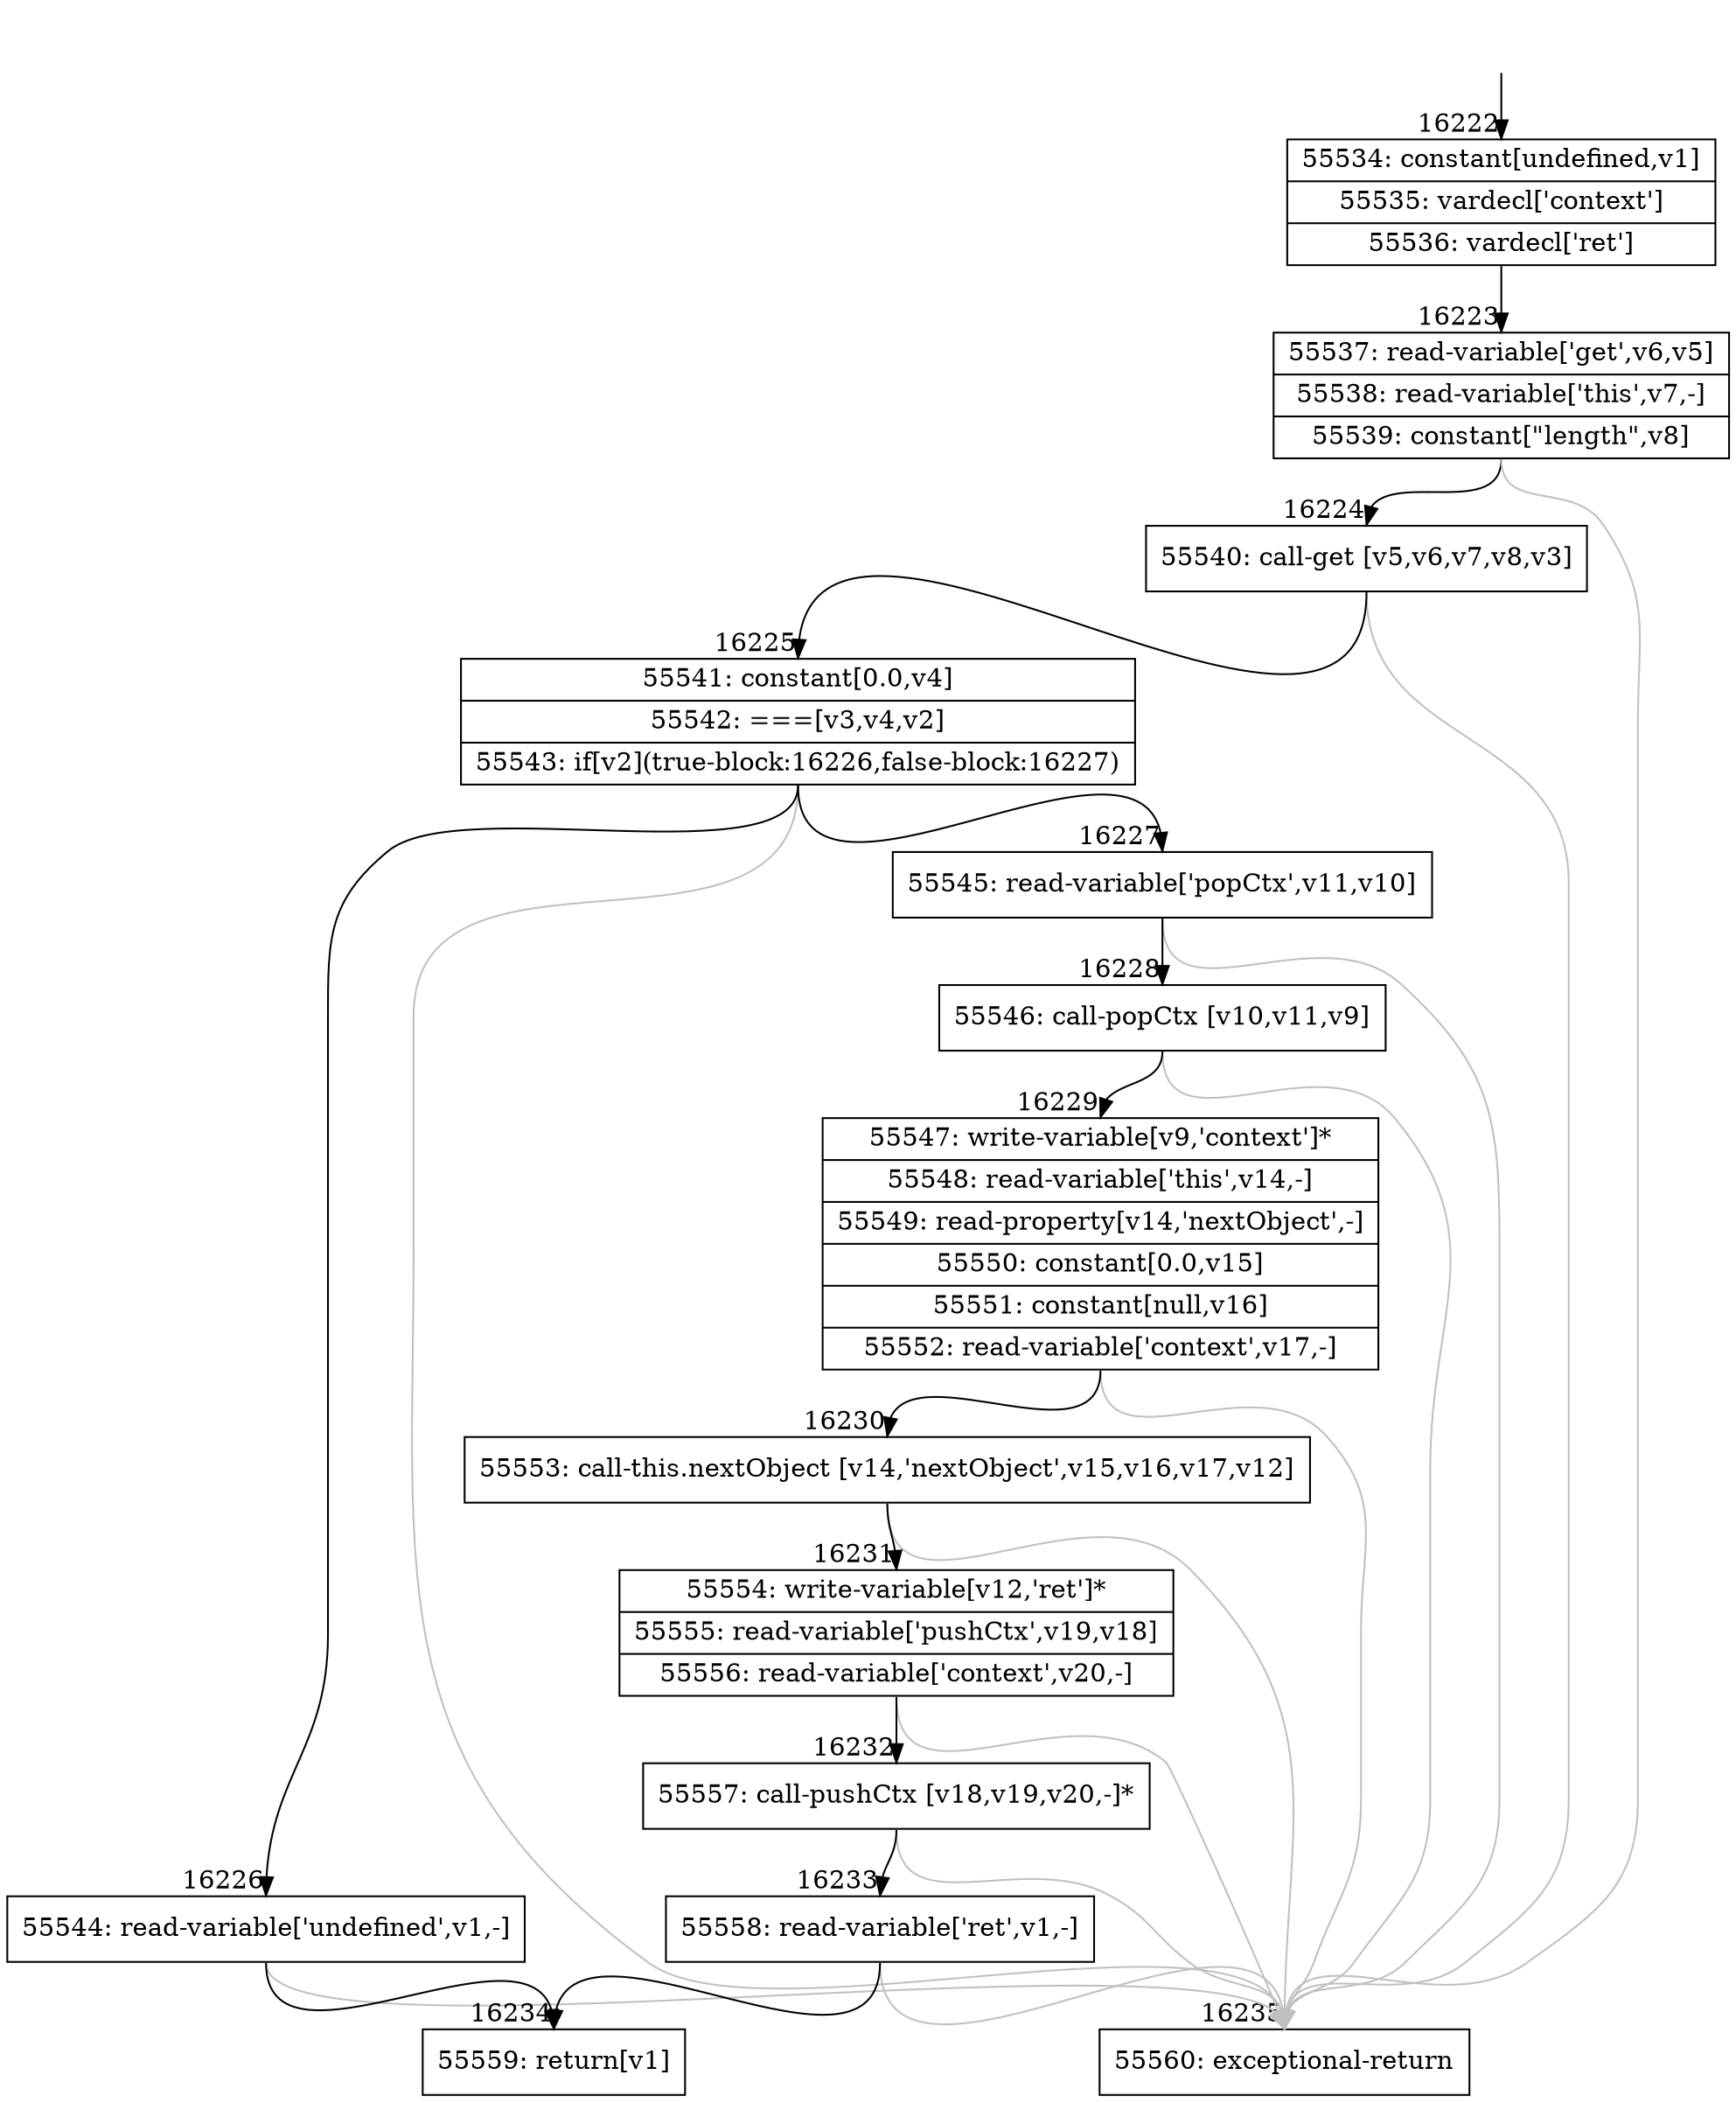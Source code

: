 digraph {
rankdir="TD"
BB_entry1380[shape=none,label=""];
BB_entry1380 -> BB16222 [tailport=s, headport=n, headlabel="    16222"]
BB16222 [shape=record label="{55534: constant[undefined,v1]|55535: vardecl['context']|55536: vardecl['ret']}" ] 
BB16222 -> BB16223 [tailport=s, headport=n, headlabel="      16223"]
BB16223 [shape=record label="{55537: read-variable['get',v6,v5]|55538: read-variable['this',v7,-]|55539: constant[\"length\",v8]}" ] 
BB16223 -> BB16224 [tailport=s, headport=n, headlabel="      16224"]
BB16223 -> BB16235 [tailport=s, headport=n, color=gray, headlabel="      16235"]
BB16224 [shape=record label="{55540: call-get [v5,v6,v7,v8,v3]}" ] 
BB16224 -> BB16225 [tailport=s, headport=n, headlabel="      16225"]
BB16224 -> BB16235 [tailport=s, headport=n, color=gray]
BB16225 [shape=record label="{55541: constant[0.0,v4]|55542: ===[v3,v4,v2]|55543: if[v2](true-block:16226,false-block:16227)}" ] 
BB16225 -> BB16226 [tailport=s, headport=n, headlabel="      16226"]
BB16225 -> BB16227 [tailport=s, headport=n, headlabel="      16227"]
BB16225 -> BB16235 [tailport=s, headport=n, color=gray]
BB16226 [shape=record label="{55544: read-variable['undefined',v1,-]}" ] 
BB16226 -> BB16234 [tailport=s, headport=n, headlabel="      16234"]
BB16226 -> BB16235 [tailport=s, headport=n, color=gray]
BB16227 [shape=record label="{55545: read-variable['popCtx',v11,v10]}" ] 
BB16227 -> BB16228 [tailport=s, headport=n, headlabel="      16228"]
BB16227 -> BB16235 [tailport=s, headport=n, color=gray]
BB16228 [shape=record label="{55546: call-popCtx [v10,v11,v9]}" ] 
BB16228 -> BB16229 [tailport=s, headport=n, headlabel="      16229"]
BB16228 -> BB16235 [tailport=s, headport=n, color=gray]
BB16229 [shape=record label="{55547: write-variable[v9,'context']*|55548: read-variable['this',v14,-]|55549: read-property[v14,'nextObject',-]|55550: constant[0.0,v15]|55551: constant[null,v16]|55552: read-variable['context',v17,-]}" ] 
BB16229 -> BB16230 [tailport=s, headport=n, headlabel="      16230"]
BB16229 -> BB16235 [tailport=s, headport=n, color=gray]
BB16230 [shape=record label="{55553: call-this.nextObject [v14,'nextObject',v15,v16,v17,v12]}" ] 
BB16230 -> BB16231 [tailport=s, headport=n, headlabel="      16231"]
BB16230 -> BB16235 [tailport=s, headport=n, color=gray]
BB16231 [shape=record label="{55554: write-variable[v12,'ret']*|55555: read-variable['pushCtx',v19,v18]|55556: read-variable['context',v20,-]}" ] 
BB16231 -> BB16232 [tailport=s, headport=n, headlabel="      16232"]
BB16231 -> BB16235 [tailport=s, headport=n, color=gray]
BB16232 [shape=record label="{55557: call-pushCtx [v18,v19,v20,-]*}" ] 
BB16232 -> BB16233 [tailport=s, headport=n, headlabel="      16233"]
BB16232 -> BB16235 [tailport=s, headport=n, color=gray]
BB16233 [shape=record label="{55558: read-variable['ret',v1,-]}" ] 
BB16233 -> BB16234 [tailport=s, headport=n]
BB16233 -> BB16235 [tailport=s, headport=n, color=gray]
BB16234 [shape=record label="{55559: return[v1]}" ] 
BB16235 [shape=record label="{55560: exceptional-return}" ] 
//#$~ 30215
}
